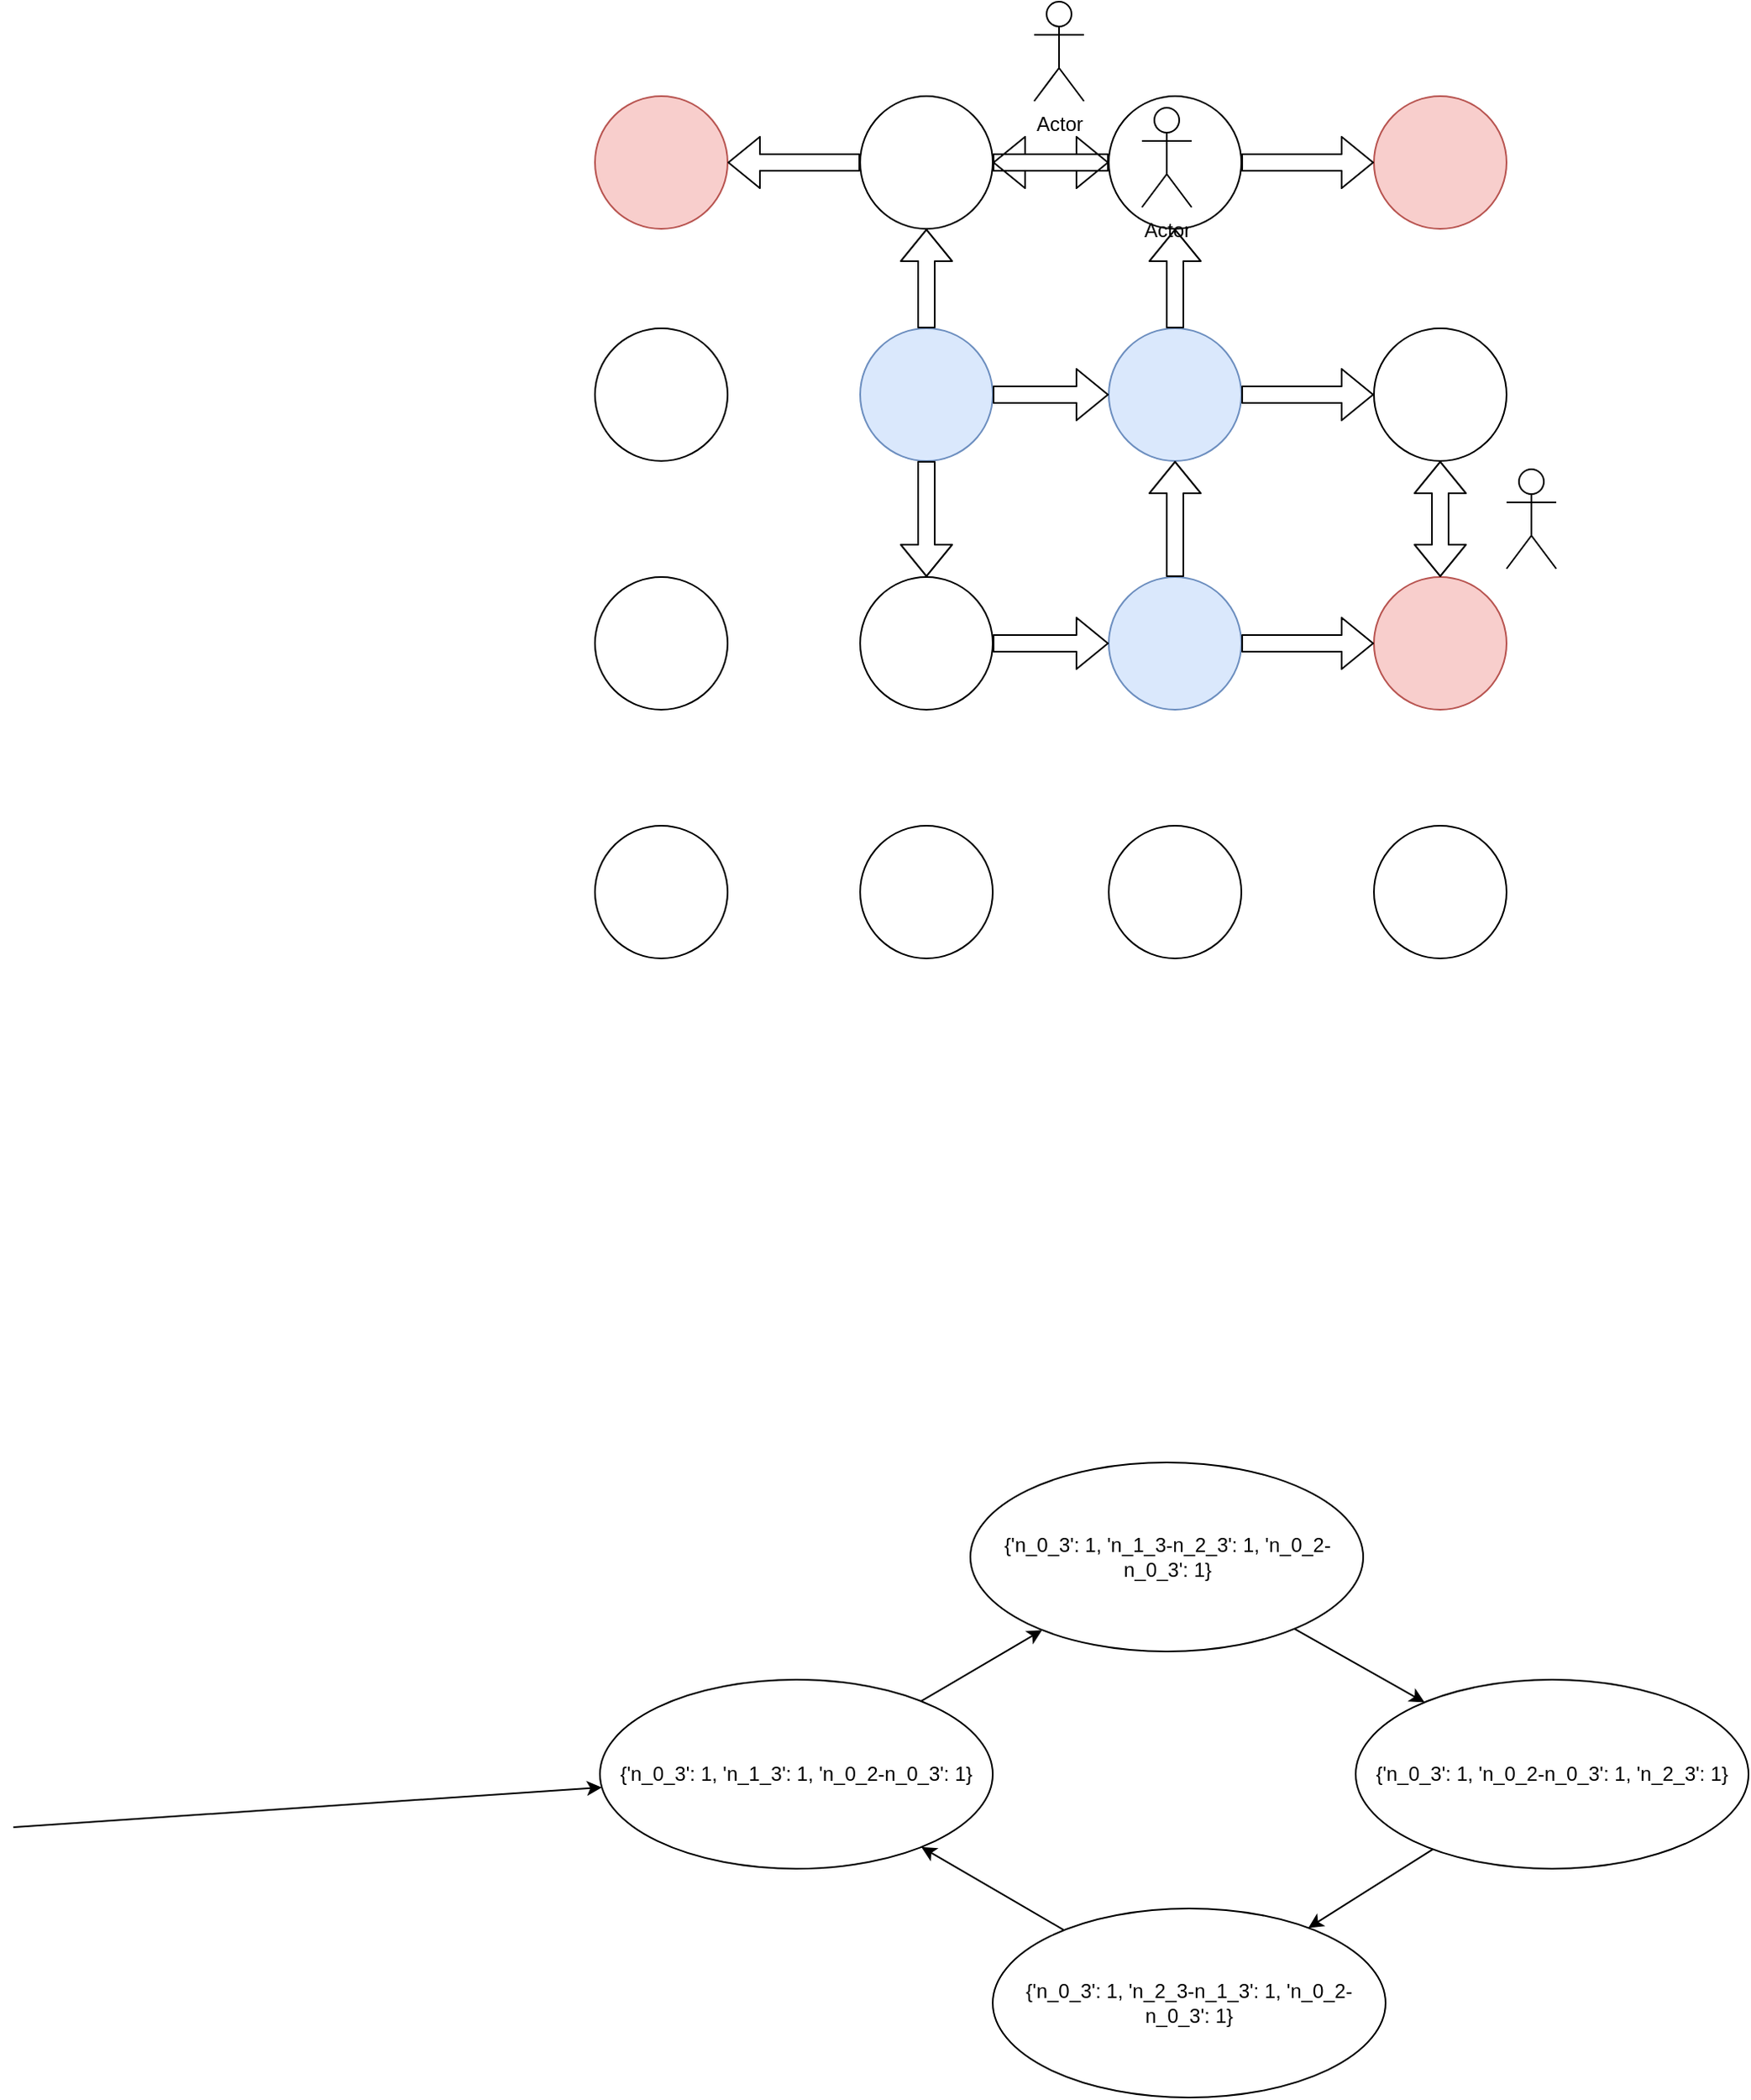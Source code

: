 <mxfile version="14.6.3" type="github">
  <diagram id="atgp7A_OofQBprnTKgcp" name="Page-1">
    <mxGraphModel dx="1648" dy="687" grid="0" gridSize="10" guides="1" tooltips="1" connect="1" arrows="1" fold="1" page="0" pageScale="1" pageWidth="827" pageHeight="1169" math="0" shadow="0">
      <root>
        <mxCell id="0" />
        <mxCell id="1" parent="0" />
        <mxCell id="izqqawYkYHoVplUdzcl--1" value="" style="ellipse;whiteSpace=wrap;html=1;aspect=fixed;fillColor=#f8cecc;strokeColor=#b85450;" vertex="1" parent="1">
          <mxGeometry x="340" y="380" width="80" height="80" as="geometry" />
        </mxCell>
        <mxCell id="izqqawYkYHoVplUdzcl--2" value="" style="ellipse;whiteSpace=wrap;html=1;aspect=fixed;" vertex="1" parent="1">
          <mxGeometry x="340" y="520" width="80" height="80" as="geometry" />
        </mxCell>
        <mxCell id="izqqawYkYHoVplUdzcl--3" value="" style="ellipse;whiteSpace=wrap;html=1;aspect=fixed;" vertex="1" parent="1">
          <mxGeometry x="340" y="670" width="80" height="80" as="geometry" />
        </mxCell>
        <mxCell id="izqqawYkYHoVplUdzcl--4" value="" style="ellipse;whiteSpace=wrap;html=1;aspect=fixed;" vertex="1" parent="1">
          <mxGeometry x="340" y="820" width="80" height="80" as="geometry" />
        </mxCell>
        <mxCell id="izqqawYkYHoVplUdzcl--5" value="" style="ellipse;whiteSpace=wrap;html=1;aspect=fixed;" vertex="1" parent="1">
          <mxGeometry x="500" y="380" width="80" height="80" as="geometry" />
        </mxCell>
        <mxCell id="izqqawYkYHoVplUdzcl--6" value="" style="ellipse;whiteSpace=wrap;html=1;aspect=fixed;" vertex="1" parent="1">
          <mxGeometry x="650" y="380" width="80" height="80" as="geometry" />
        </mxCell>
        <mxCell id="izqqawYkYHoVplUdzcl--7" value="" style="ellipse;whiteSpace=wrap;html=1;aspect=fixed;fillColor=#f8cecc;strokeColor=#b85450;" vertex="1" parent="1">
          <mxGeometry x="810" y="380" width="80" height="80" as="geometry" />
        </mxCell>
        <mxCell id="izqqawYkYHoVplUdzcl--8" value="" style="ellipse;whiteSpace=wrap;html=1;aspect=fixed;fillColor=#dae8fc;strokeColor=#6c8ebf;" vertex="1" parent="1">
          <mxGeometry x="500" y="520" width="80" height="80" as="geometry" />
        </mxCell>
        <mxCell id="izqqawYkYHoVplUdzcl--9" value="" style="ellipse;whiteSpace=wrap;html=1;aspect=fixed;fillColor=#dae8fc;strokeColor=#6c8ebf;" vertex="1" parent="1">
          <mxGeometry x="650" y="520" width="80" height="80" as="geometry" />
        </mxCell>
        <mxCell id="izqqawYkYHoVplUdzcl--10" value="" style="ellipse;whiteSpace=wrap;html=1;aspect=fixed;" vertex="1" parent="1">
          <mxGeometry x="810" y="520" width="80" height="80" as="geometry" />
        </mxCell>
        <mxCell id="izqqawYkYHoVplUdzcl--11" value="" style="ellipse;whiteSpace=wrap;html=1;aspect=fixed;" vertex="1" parent="1">
          <mxGeometry x="500" y="670" width="80" height="80" as="geometry" />
        </mxCell>
        <mxCell id="izqqawYkYHoVplUdzcl--12" value="" style="ellipse;whiteSpace=wrap;html=1;aspect=fixed;fillColor=#dae8fc;strokeColor=#6c8ebf;" vertex="1" parent="1">
          <mxGeometry x="650" y="670" width="80" height="80" as="geometry" />
        </mxCell>
        <mxCell id="izqqawYkYHoVplUdzcl--13" value="" style="ellipse;whiteSpace=wrap;html=1;aspect=fixed;fillColor=#f8cecc;strokeColor=#b85450;" vertex="1" parent="1">
          <mxGeometry x="810" y="670" width="80" height="80" as="geometry" />
        </mxCell>
        <mxCell id="izqqawYkYHoVplUdzcl--14" value="" style="ellipse;whiteSpace=wrap;html=1;aspect=fixed;" vertex="1" parent="1">
          <mxGeometry x="500" y="820" width="80" height="80" as="geometry" />
        </mxCell>
        <mxCell id="izqqawYkYHoVplUdzcl--15" value="" style="ellipse;whiteSpace=wrap;html=1;aspect=fixed;" vertex="1" parent="1">
          <mxGeometry x="650" y="820" width="80" height="80" as="geometry" />
        </mxCell>
        <mxCell id="izqqawYkYHoVplUdzcl--16" value="" style="ellipse;whiteSpace=wrap;html=1;aspect=fixed;" vertex="1" parent="1">
          <mxGeometry x="810" y="820" width="80" height="80" as="geometry" />
        </mxCell>
        <mxCell id="izqqawYkYHoVplUdzcl--17" value="" style="shape=flexArrow;endArrow=classic;html=1;" edge="1" parent="1" source="izqqawYkYHoVplUdzcl--8" target="izqqawYkYHoVplUdzcl--5">
          <mxGeometry width="50" height="50" relative="1" as="geometry">
            <mxPoint x="457" y="635" as="sourcePoint" />
            <mxPoint x="507" y="585" as="targetPoint" />
          </mxGeometry>
        </mxCell>
        <mxCell id="izqqawYkYHoVplUdzcl--18" value="" style="shape=flexArrow;endArrow=classic;html=1;" edge="1" parent="1" source="izqqawYkYHoVplUdzcl--5" target="izqqawYkYHoVplUdzcl--1">
          <mxGeometry width="50" height="50" relative="1" as="geometry">
            <mxPoint x="457" y="635" as="sourcePoint" />
            <mxPoint x="507" y="585" as="targetPoint" />
          </mxGeometry>
        </mxCell>
        <mxCell id="izqqawYkYHoVplUdzcl--20" value="" style="shape=flexArrow;endArrow=classic;html=1;entryX=0.5;entryY=1;entryDx=0;entryDy=0;" edge="1" parent="1" source="izqqawYkYHoVplUdzcl--12" target="izqqawYkYHoVplUdzcl--9">
          <mxGeometry width="50" height="50" relative="1" as="geometry">
            <mxPoint x="457" y="635" as="sourcePoint" />
            <mxPoint x="507" y="585" as="targetPoint" />
          </mxGeometry>
        </mxCell>
        <mxCell id="izqqawYkYHoVplUdzcl--21" value="" style="shape=flexArrow;endArrow=classic;html=1;" edge="1" parent="1" source="izqqawYkYHoVplUdzcl--5" target="izqqawYkYHoVplUdzcl--6">
          <mxGeometry width="50" height="50" relative="1" as="geometry">
            <mxPoint x="590" y="434" as="sourcePoint" />
            <mxPoint x="640" y="384" as="targetPoint" />
          </mxGeometry>
        </mxCell>
        <mxCell id="izqqawYkYHoVplUdzcl--22" value="" style="shape=flexArrow;endArrow=classic;html=1;" edge="1" parent="1" source="izqqawYkYHoVplUdzcl--6" target="izqqawYkYHoVplUdzcl--7">
          <mxGeometry width="50" height="50" relative="1" as="geometry">
            <mxPoint x="457" y="635" as="sourcePoint" />
            <mxPoint x="507" y="585" as="targetPoint" />
          </mxGeometry>
        </mxCell>
        <mxCell id="izqqawYkYHoVplUdzcl--23" value="" style="shape=flexArrow;endArrow=classic;html=1;" edge="1" parent="1" source="izqqawYkYHoVplUdzcl--9" target="izqqawYkYHoVplUdzcl--6">
          <mxGeometry width="50" height="50" relative="1" as="geometry">
            <mxPoint x="457" y="635" as="sourcePoint" />
            <mxPoint x="507" y="585" as="targetPoint" />
          </mxGeometry>
        </mxCell>
        <mxCell id="izqqawYkYHoVplUdzcl--26" value="" style="shape=flexArrow;endArrow=classic;html=1;" edge="1" parent="1" source="izqqawYkYHoVplUdzcl--8" target="izqqawYkYHoVplUdzcl--11">
          <mxGeometry width="50" height="50" relative="1" as="geometry">
            <mxPoint x="457" y="635" as="sourcePoint" />
            <mxPoint x="507" y="585" as="targetPoint" />
          </mxGeometry>
        </mxCell>
        <mxCell id="izqqawYkYHoVplUdzcl--27" value="" style="shape=flexArrow;endArrow=classic;html=1;" edge="1" parent="1" source="izqqawYkYHoVplUdzcl--11" target="izqqawYkYHoVplUdzcl--12">
          <mxGeometry width="50" height="50" relative="1" as="geometry">
            <mxPoint x="457" y="635" as="sourcePoint" />
            <mxPoint x="507" y="585" as="targetPoint" />
          </mxGeometry>
        </mxCell>
        <mxCell id="izqqawYkYHoVplUdzcl--28" value="" style="shape=flexArrow;endArrow=classic;html=1;" edge="1" parent="1" source="izqqawYkYHoVplUdzcl--12" target="izqqawYkYHoVplUdzcl--13">
          <mxGeometry width="50" height="50" relative="1" as="geometry">
            <mxPoint x="457" y="635" as="sourcePoint" />
            <mxPoint x="507" y="585" as="targetPoint" />
          </mxGeometry>
        </mxCell>
        <mxCell id="izqqawYkYHoVplUdzcl--30" value="" style="shape=flexArrow;endArrow=classic;html=1;" edge="1" parent="1" source="izqqawYkYHoVplUdzcl--6" target="izqqawYkYHoVplUdzcl--5">
          <mxGeometry width="50" height="50" relative="1" as="geometry">
            <mxPoint x="562" y="569" as="sourcePoint" />
            <mxPoint x="612" y="519" as="targetPoint" />
          </mxGeometry>
        </mxCell>
        <mxCell id="izqqawYkYHoVplUdzcl--31" value="" style="shape=flexArrow;endArrow=classic;html=1;" edge="1" parent="1" source="izqqawYkYHoVplUdzcl--9" target="izqqawYkYHoVplUdzcl--10">
          <mxGeometry width="50" height="50" relative="1" as="geometry">
            <mxPoint x="562" y="569" as="sourcePoint" />
            <mxPoint x="612" y="519" as="targetPoint" />
          </mxGeometry>
        </mxCell>
        <mxCell id="izqqawYkYHoVplUdzcl--33" value="" style="shape=flexArrow;endArrow=classic;html=1;entryX=0;entryY=0.5;entryDx=0;entryDy=0;" edge="1" parent="1" source="izqqawYkYHoVplUdzcl--8" target="izqqawYkYHoVplUdzcl--9">
          <mxGeometry width="50" height="50" relative="1" as="geometry">
            <mxPoint x="562" y="569" as="sourcePoint" />
            <mxPoint x="612" y="519" as="targetPoint" />
          </mxGeometry>
        </mxCell>
        <mxCell id="izqqawYkYHoVplUdzcl--34" value="Actor" style="shape=umlActor;verticalLabelPosition=bottom;verticalAlign=top;html=1;outlineConnect=0;" vertex="1" parent="1">
          <mxGeometry x="670" y="387" width="30" height="60" as="geometry" />
        </mxCell>
        <mxCell id="izqqawYkYHoVplUdzcl--36" value="Actor" style="shape=umlActor;verticalLabelPosition=bottom;verticalAlign=top;html=1;outlineConnect=0;" vertex="1" parent="1">
          <mxGeometry x="605" y="323" width="30" height="60" as="geometry" />
        </mxCell>
        <mxCell id="izqqawYkYHoVplUdzcl--41" value="{&#39;n_0_3&#39;: 1, &#39;n_1_3&#39;: 1, &#39;n_0_2-n_0_3&#39;: 1}" style="ellipse;whiteSpace=wrap;html=1;" vertex="1" parent="1">
          <mxGeometry x="343" y="1335" width="237" height="114" as="geometry" />
        </mxCell>
        <mxCell id="izqqawYkYHoVplUdzcl--42" value="{&#39;n_0_3&#39;: 1, &#39;n_1_3-n_2_3&#39;: 1, &#39;n_0_2-n_0_3&#39;: 1}" style="ellipse;whiteSpace=wrap;html=1;" vertex="1" parent="1">
          <mxGeometry x="566.5" y="1204" width="237" height="114" as="geometry" />
        </mxCell>
        <mxCell id="izqqawYkYHoVplUdzcl--43" value="{&#39;n_0_3&#39;: 1, &#39;n_0_2-n_0_3&#39;: 1, &#39;n_2_3&#39;: 1}" style="ellipse;whiteSpace=wrap;html=1;" vertex="1" parent="1">
          <mxGeometry x="799" y="1335" width="237" height="114" as="geometry" />
        </mxCell>
        <mxCell id="izqqawYkYHoVplUdzcl--44" value="{&#39;n_0_3&#39;: 1, &#39;n_2_3-n_1_3&#39;: 1, &#39;n_0_2-n_0_3&#39;: 1}" style="ellipse;whiteSpace=wrap;html=1;" vertex="1" parent="1">
          <mxGeometry x="580" y="1473" width="237" height="114" as="geometry" />
        </mxCell>
        <mxCell id="izqqawYkYHoVplUdzcl--45" value="" style="endArrow=classic;html=1;" edge="1" parent="1" source="izqqawYkYHoVplUdzcl--41" target="izqqawYkYHoVplUdzcl--42">
          <mxGeometry width="50" height="50" relative="1" as="geometry">
            <mxPoint x="873" y="1177" as="sourcePoint" />
            <mxPoint x="923" y="1127" as="targetPoint" />
          </mxGeometry>
        </mxCell>
        <mxCell id="izqqawYkYHoVplUdzcl--46" value="" style="endArrow=classic;html=1;" edge="1" parent="1" source="izqqawYkYHoVplUdzcl--42" target="izqqawYkYHoVplUdzcl--43">
          <mxGeometry width="50" height="50" relative="1" as="geometry">
            <mxPoint x="873" y="1177" as="sourcePoint" />
            <mxPoint x="923" y="1127" as="targetPoint" />
          </mxGeometry>
        </mxCell>
        <mxCell id="izqqawYkYHoVplUdzcl--47" value="" style="endArrow=classic;html=1;" edge="1" parent="1" source="izqqawYkYHoVplUdzcl--43" target="izqqawYkYHoVplUdzcl--44">
          <mxGeometry width="50" height="50" relative="1" as="geometry">
            <mxPoint x="873" y="1177" as="sourcePoint" />
            <mxPoint x="923" y="1127" as="targetPoint" />
          </mxGeometry>
        </mxCell>
        <mxCell id="izqqawYkYHoVplUdzcl--48" value="" style="endArrow=classic;html=1;" edge="1" parent="1" source="izqqawYkYHoVplUdzcl--44" target="izqqawYkYHoVplUdzcl--41">
          <mxGeometry width="50" height="50" relative="1" as="geometry">
            <mxPoint x="873" y="1177" as="sourcePoint" />
            <mxPoint x="923" y="1127" as="targetPoint" />
          </mxGeometry>
        </mxCell>
        <mxCell id="izqqawYkYHoVplUdzcl--49" value="" style="endArrow=classic;html=1;" edge="1" parent="1" target="izqqawYkYHoVplUdzcl--41">
          <mxGeometry width="50" height="50" relative="1" as="geometry">
            <mxPoint x="-11" y="1424" as="sourcePoint" />
            <mxPoint x="520" y="1355" as="targetPoint" />
          </mxGeometry>
        </mxCell>
        <mxCell id="izqqawYkYHoVplUdzcl--35" value="" style="shape=umlActor;verticalLabelPosition=bottom;verticalAlign=top;html=1;outlineConnect=0;" vertex="1" parent="1">
          <mxGeometry x="890" y="605" width="30" height="60" as="geometry" />
        </mxCell>
        <mxCell id="izqqawYkYHoVplUdzcl--52" value="" style="shape=flexArrow;endArrow=classic;startArrow=classic;html=1;" edge="1" parent="1" source="izqqawYkYHoVplUdzcl--13" target="izqqawYkYHoVplUdzcl--10">
          <mxGeometry width="100" height="100" relative="1" as="geometry">
            <mxPoint x="445" y="724" as="sourcePoint" />
            <mxPoint x="545" y="624" as="targetPoint" />
          </mxGeometry>
        </mxCell>
      </root>
    </mxGraphModel>
  </diagram>
</mxfile>
